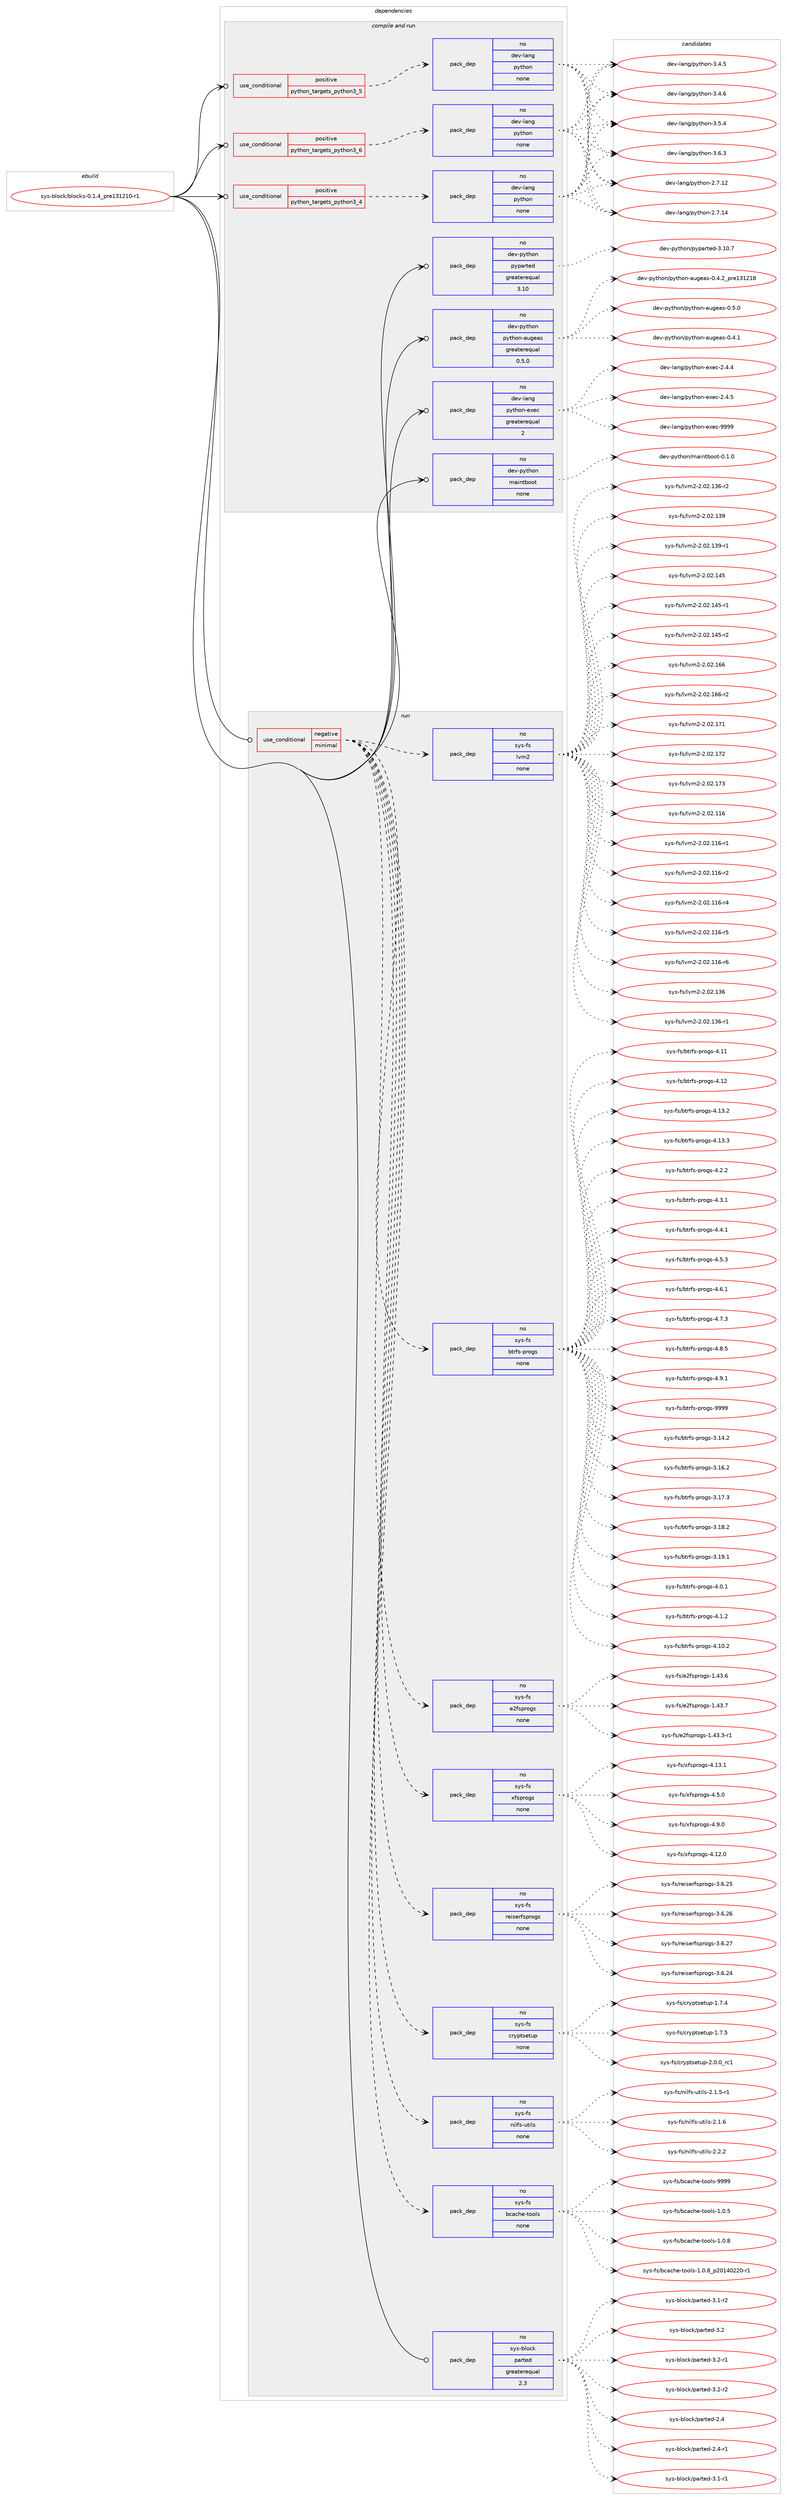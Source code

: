 digraph prolog {

# *************
# Graph options
# *************

newrank=true;
concentrate=true;
compound=true;
graph [rankdir=LR,fontname=Helvetica,fontsize=10,ranksep=1.5];#, ranksep=2.5, nodesep=0.2];
edge  [arrowhead=vee];
node  [fontname=Helvetica,fontsize=10];

# **********
# The ebuild
# **********

subgraph cluster_leftcol {
color=gray;
rank=same;
label=<<i>ebuild</i>>;
id [label="sys-block/blocks-0.1.4_pre131210-r1", color=red, width=4, href="../sys-block/blocks-0.1.4_pre131210-r1.svg"];
}

# ****************
# The dependencies
# ****************

subgraph cluster_midcol {
color=gray;
label=<<i>dependencies</i>>;
subgraph cluster_compile {
fillcolor="#eeeeee";
style=filled;
label=<<i>compile</i>>;
}
subgraph cluster_compileandrun {
fillcolor="#eeeeee";
style=filled;
label=<<i>compile and run</i>>;
subgraph cond114634 {
dependency476059 [label=<<TABLE BORDER="0" CELLBORDER="1" CELLSPACING="0" CELLPADDING="4"><TR><TD ROWSPAN="3" CELLPADDING="10">use_conditional</TD></TR><TR><TD>positive</TD></TR><TR><TD>python_targets_python3_4</TD></TR></TABLE>>, shape=none, color=red];
subgraph pack353128 {
dependency476060 [label=<<TABLE BORDER="0" CELLBORDER="1" CELLSPACING="0" CELLPADDING="4" WIDTH="220"><TR><TD ROWSPAN="6" CELLPADDING="30">pack_dep</TD></TR><TR><TD WIDTH="110">no</TD></TR><TR><TD>dev-lang</TD></TR><TR><TD>python</TD></TR><TR><TD>none</TD></TR><TR><TD></TD></TR></TABLE>>, shape=none, color=blue];
}
dependency476059:e -> dependency476060:w [weight=20,style="dashed",arrowhead="vee"];
}
id:e -> dependency476059:w [weight=20,style="solid",arrowhead="odotvee"];
subgraph cond114635 {
dependency476061 [label=<<TABLE BORDER="0" CELLBORDER="1" CELLSPACING="0" CELLPADDING="4"><TR><TD ROWSPAN="3" CELLPADDING="10">use_conditional</TD></TR><TR><TD>positive</TD></TR><TR><TD>python_targets_python3_5</TD></TR></TABLE>>, shape=none, color=red];
subgraph pack353129 {
dependency476062 [label=<<TABLE BORDER="0" CELLBORDER="1" CELLSPACING="0" CELLPADDING="4" WIDTH="220"><TR><TD ROWSPAN="6" CELLPADDING="30">pack_dep</TD></TR><TR><TD WIDTH="110">no</TD></TR><TR><TD>dev-lang</TD></TR><TR><TD>python</TD></TR><TR><TD>none</TD></TR><TR><TD></TD></TR></TABLE>>, shape=none, color=blue];
}
dependency476061:e -> dependency476062:w [weight=20,style="dashed",arrowhead="vee"];
}
id:e -> dependency476061:w [weight=20,style="solid",arrowhead="odotvee"];
subgraph cond114636 {
dependency476063 [label=<<TABLE BORDER="0" CELLBORDER="1" CELLSPACING="0" CELLPADDING="4"><TR><TD ROWSPAN="3" CELLPADDING="10">use_conditional</TD></TR><TR><TD>positive</TD></TR><TR><TD>python_targets_python3_6</TD></TR></TABLE>>, shape=none, color=red];
subgraph pack353130 {
dependency476064 [label=<<TABLE BORDER="0" CELLBORDER="1" CELLSPACING="0" CELLPADDING="4" WIDTH="220"><TR><TD ROWSPAN="6" CELLPADDING="30">pack_dep</TD></TR><TR><TD WIDTH="110">no</TD></TR><TR><TD>dev-lang</TD></TR><TR><TD>python</TD></TR><TR><TD>none</TD></TR><TR><TD></TD></TR></TABLE>>, shape=none, color=blue];
}
dependency476063:e -> dependency476064:w [weight=20,style="dashed",arrowhead="vee"];
}
id:e -> dependency476063:w [weight=20,style="solid",arrowhead="odotvee"];
subgraph pack353131 {
dependency476065 [label=<<TABLE BORDER="0" CELLBORDER="1" CELLSPACING="0" CELLPADDING="4" WIDTH="220"><TR><TD ROWSPAN="6" CELLPADDING="30">pack_dep</TD></TR><TR><TD WIDTH="110">no</TD></TR><TR><TD>dev-lang</TD></TR><TR><TD>python-exec</TD></TR><TR><TD>greaterequal</TD></TR><TR><TD>2</TD></TR></TABLE>>, shape=none, color=blue];
}
id:e -> dependency476065:w [weight=20,style="solid",arrowhead="odotvee"];
subgraph pack353132 {
dependency476066 [label=<<TABLE BORDER="0" CELLBORDER="1" CELLSPACING="0" CELLPADDING="4" WIDTH="220"><TR><TD ROWSPAN="6" CELLPADDING="30">pack_dep</TD></TR><TR><TD WIDTH="110">no</TD></TR><TR><TD>dev-python</TD></TR><TR><TD>maintboot</TD></TR><TR><TD>none</TD></TR><TR><TD></TD></TR></TABLE>>, shape=none, color=blue];
}
id:e -> dependency476066:w [weight=20,style="solid",arrowhead="odotvee"];
subgraph pack353133 {
dependency476067 [label=<<TABLE BORDER="0" CELLBORDER="1" CELLSPACING="0" CELLPADDING="4" WIDTH="220"><TR><TD ROWSPAN="6" CELLPADDING="30">pack_dep</TD></TR><TR><TD WIDTH="110">no</TD></TR><TR><TD>dev-python</TD></TR><TR><TD>pyparted</TD></TR><TR><TD>greaterequal</TD></TR><TR><TD>3.10</TD></TR></TABLE>>, shape=none, color=blue];
}
id:e -> dependency476067:w [weight=20,style="solid",arrowhead="odotvee"];
subgraph pack353134 {
dependency476068 [label=<<TABLE BORDER="0" CELLBORDER="1" CELLSPACING="0" CELLPADDING="4" WIDTH="220"><TR><TD ROWSPAN="6" CELLPADDING="30">pack_dep</TD></TR><TR><TD WIDTH="110">no</TD></TR><TR><TD>dev-python</TD></TR><TR><TD>python-augeas</TD></TR><TR><TD>greaterequal</TD></TR><TR><TD>0.5.0</TD></TR></TABLE>>, shape=none, color=blue];
}
id:e -> dependency476068:w [weight=20,style="solid",arrowhead="odotvee"];
}
subgraph cluster_run {
fillcolor="#eeeeee";
style=filled;
label=<<i>run</i>>;
subgraph cond114637 {
dependency476069 [label=<<TABLE BORDER="0" CELLBORDER="1" CELLSPACING="0" CELLPADDING="4"><TR><TD ROWSPAN="3" CELLPADDING="10">use_conditional</TD></TR><TR><TD>negative</TD></TR><TR><TD>minimal</TD></TR></TABLE>>, shape=none, color=red];
subgraph pack353135 {
dependency476070 [label=<<TABLE BORDER="0" CELLBORDER="1" CELLSPACING="0" CELLPADDING="4" WIDTH="220"><TR><TD ROWSPAN="6" CELLPADDING="30">pack_dep</TD></TR><TR><TD WIDTH="110">no</TD></TR><TR><TD>sys-fs</TD></TR><TR><TD>btrfs-progs</TD></TR><TR><TD>none</TD></TR><TR><TD></TD></TR></TABLE>>, shape=none, color=blue];
}
dependency476069:e -> dependency476070:w [weight=20,style="dashed",arrowhead="vee"];
subgraph pack353136 {
dependency476071 [label=<<TABLE BORDER="0" CELLBORDER="1" CELLSPACING="0" CELLPADDING="4" WIDTH="220"><TR><TD ROWSPAN="6" CELLPADDING="30">pack_dep</TD></TR><TR><TD WIDTH="110">no</TD></TR><TR><TD>sys-fs</TD></TR><TR><TD>lvm2</TD></TR><TR><TD>none</TD></TR><TR><TD></TD></TR></TABLE>>, shape=none, color=blue];
}
dependency476069:e -> dependency476071:w [weight=20,style="dashed",arrowhead="vee"];
subgraph pack353137 {
dependency476072 [label=<<TABLE BORDER="0" CELLBORDER="1" CELLSPACING="0" CELLPADDING="4" WIDTH="220"><TR><TD ROWSPAN="6" CELLPADDING="30">pack_dep</TD></TR><TR><TD WIDTH="110">no</TD></TR><TR><TD>sys-fs</TD></TR><TR><TD>bcache-tools</TD></TR><TR><TD>none</TD></TR><TR><TD></TD></TR></TABLE>>, shape=none, color=blue];
}
dependency476069:e -> dependency476072:w [weight=20,style="dashed",arrowhead="vee"];
subgraph pack353138 {
dependency476073 [label=<<TABLE BORDER="0" CELLBORDER="1" CELLSPACING="0" CELLPADDING="4" WIDTH="220"><TR><TD ROWSPAN="6" CELLPADDING="30">pack_dep</TD></TR><TR><TD WIDTH="110">no</TD></TR><TR><TD>sys-fs</TD></TR><TR><TD>nilfs-utils</TD></TR><TR><TD>none</TD></TR><TR><TD></TD></TR></TABLE>>, shape=none, color=blue];
}
dependency476069:e -> dependency476073:w [weight=20,style="dashed",arrowhead="vee"];
subgraph pack353139 {
dependency476074 [label=<<TABLE BORDER="0" CELLBORDER="1" CELLSPACING="0" CELLPADDING="4" WIDTH="220"><TR><TD ROWSPAN="6" CELLPADDING="30">pack_dep</TD></TR><TR><TD WIDTH="110">no</TD></TR><TR><TD>sys-fs</TD></TR><TR><TD>cryptsetup</TD></TR><TR><TD>none</TD></TR><TR><TD></TD></TR></TABLE>>, shape=none, color=blue];
}
dependency476069:e -> dependency476074:w [weight=20,style="dashed",arrowhead="vee"];
subgraph pack353140 {
dependency476075 [label=<<TABLE BORDER="0" CELLBORDER="1" CELLSPACING="0" CELLPADDING="4" WIDTH="220"><TR><TD ROWSPAN="6" CELLPADDING="30">pack_dep</TD></TR><TR><TD WIDTH="110">no</TD></TR><TR><TD>sys-fs</TD></TR><TR><TD>reiserfsprogs</TD></TR><TR><TD>none</TD></TR><TR><TD></TD></TR></TABLE>>, shape=none, color=blue];
}
dependency476069:e -> dependency476075:w [weight=20,style="dashed",arrowhead="vee"];
subgraph pack353141 {
dependency476076 [label=<<TABLE BORDER="0" CELLBORDER="1" CELLSPACING="0" CELLPADDING="4" WIDTH="220"><TR><TD ROWSPAN="6" CELLPADDING="30">pack_dep</TD></TR><TR><TD WIDTH="110">no</TD></TR><TR><TD>sys-fs</TD></TR><TR><TD>xfsprogs</TD></TR><TR><TD>none</TD></TR><TR><TD></TD></TR></TABLE>>, shape=none, color=blue];
}
dependency476069:e -> dependency476076:w [weight=20,style="dashed",arrowhead="vee"];
subgraph pack353142 {
dependency476077 [label=<<TABLE BORDER="0" CELLBORDER="1" CELLSPACING="0" CELLPADDING="4" WIDTH="220"><TR><TD ROWSPAN="6" CELLPADDING="30">pack_dep</TD></TR><TR><TD WIDTH="110">no</TD></TR><TR><TD>sys-fs</TD></TR><TR><TD>e2fsprogs</TD></TR><TR><TD>none</TD></TR><TR><TD></TD></TR></TABLE>>, shape=none, color=blue];
}
dependency476069:e -> dependency476077:w [weight=20,style="dashed",arrowhead="vee"];
}
id:e -> dependency476069:w [weight=20,style="solid",arrowhead="odot"];
subgraph pack353143 {
dependency476078 [label=<<TABLE BORDER="0" CELLBORDER="1" CELLSPACING="0" CELLPADDING="4" WIDTH="220"><TR><TD ROWSPAN="6" CELLPADDING="30">pack_dep</TD></TR><TR><TD WIDTH="110">no</TD></TR><TR><TD>sys-block</TD></TR><TR><TD>parted</TD></TR><TR><TD>greaterequal</TD></TR><TR><TD>2.3</TD></TR></TABLE>>, shape=none, color=blue];
}
id:e -> dependency476078:w [weight=20,style="solid",arrowhead="odot"];
}
}

# **************
# The candidates
# **************

subgraph cluster_choices {
rank=same;
color=gray;
label=<<i>candidates</i>>;

subgraph choice353128 {
color=black;
nodesep=1;
choice10010111845108971101034711212111610411111045504655464950 [label="dev-lang/python-2.7.12", color=red, width=4,href="../dev-lang/python-2.7.12.svg"];
choice10010111845108971101034711212111610411111045504655464952 [label="dev-lang/python-2.7.14", color=red, width=4,href="../dev-lang/python-2.7.14.svg"];
choice100101118451089711010347112121116104111110455146524653 [label="dev-lang/python-3.4.5", color=red, width=4,href="../dev-lang/python-3.4.5.svg"];
choice100101118451089711010347112121116104111110455146524654 [label="dev-lang/python-3.4.6", color=red, width=4,href="../dev-lang/python-3.4.6.svg"];
choice100101118451089711010347112121116104111110455146534652 [label="dev-lang/python-3.5.4", color=red, width=4,href="../dev-lang/python-3.5.4.svg"];
choice100101118451089711010347112121116104111110455146544651 [label="dev-lang/python-3.6.3", color=red, width=4,href="../dev-lang/python-3.6.3.svg"];
dependency476060:e -> choice10010111845108971101034711212111610411111045504655464950:w [style=dotted,weight="100"];
dependency476060:e -> choice10010111845108971101034711212111610411111045504655464952:w [style=dotted,weight="100"];
dependency476060:e -> choice100101118451089711010347112121116104111110455146524653:w [style=dotted,weight="100"];
dependency476060:e -> choice100101118451089711010347112121116104111110455146524654:w [style=dotted,weight="100"];
dependency476060:e -> choice100101118451089711010347112121116104111110455146534652:w [style=dotted,weight="100"];
dependency476060:e -> choice100101118451089711010347112121116104111110455146544651:w [style=dotted,weight="100"];
}
subgraph choice353129 {
color=black;
nodesep=1;
choice10010111845108971101034711212111610411111045504655464950 [label="dev-lang/python-2.7.12", color=red, width=4,href="../dev-lang/python-2.7.12.svg"];
choice10010111845108971101034711212111610411111045504655464952 [label="dev-lang/python-2.7.14", color=red, width=4,href="../dev-lang/python-2.7.14.svg"];
choice100101118451089711010347112121116104111110455146524653 [label="dev-lang/python-3.4.5", color=red, width=4,href="../dev-lang/python-3.4.5.svg"];
choice100101118451089711010347112121116104111110455146524654 [label="dev-lang/python-3.4.6", color=red, width=4,href="../dev-lang/python-3.4.6.svg"];
choice100101118451089711010347112121116104111110455146534652 [label="dev-lang/python-3.5.4", color=red, width=4,href="../dev-lang/python-3.5.4.svg"];
choice100101118451089711010347112121116104111110455146544651 [label="dev-lang/python-3.6.3", color=red, width=4,href="../dev-lang/python-3.6.3.svg"];
dependency476062:e -> choice10010111845108971101034711212111610411111045504655464950:w [style=dotted,weight="100"];
dependency476062:e -> choice10010111845108971101034711212111610411111045504655464952:w [style=dotted,weight="100"];
dependency476062:e -> choice100101118451089711010347112121116104111110455146524653:w [style=dotted,weight="100"];
dependency476062:e -> choice100101118451089711010347112121116104111110455146524654:w [style=dotted,weight="100"];
dependency476062:e -> choice100101118451089711010347112121116104111110455146534652:w [style=dotted,weight="100"];
dependency476062:e -> choice100101118451089711010347112121116104111110455146544651:w [style=dotted,weight="100"];
}
subgraph choice353130 {
color=black;
nodesep=1;
choice10010111845108971101034711212111610411111045504655464950 [label="dev-lang/python-2.7.12", color=red, width=4,href="../dev-lang/python-2.7.12.svg"];
choice10010111845108971101034711212111610411111045504655464952 [label="dev-lang/python-2.7.14", color=red, width=4,href="../dev-lang/python-2.7.14.svg"];
choice100101118451089711010347112121116104111110455146524653 [label="dev-lang/python-3.4.5", color=red, width=4,href="../dev-lang/python-3.4.5.svg"];
choice100101118451089711010347112121116104111110455146524654 [label="dev-lang/python-3.4.6", color=red, width=4,href="../dev-lang/python-3.4.6.svg"];
choice100101118451089711010347112121116104111110455146534652 [label="dev-lang/python-3.5.4", color=red, width=4,href="../dev-lang/python-3.5.4.svg"];
choice100101118451089711010347112121116104111110455146544651 [label="dev-lang/python-3.6.3", color=red, width=4,href="../dev-lang/python-3.6.3.svg"];
dependency476064:e -> choice10010111845108971101034711212111610411111045504655464950:w [style=dotted,weight="100"];
dependency476064:e -> choice10010111845108971101034711212111610411111045504655464952:w [style=dotted,weight="100"];
dependency476064:e -> choice100101118451089711010347112121116104111110455146524653:w [style=dotted,weight="100"];
dependency476064:e -> choice100101118451089711010347112121116104111110455146524654:w [style=dotted,weight="100"];
dependency476064:e -> choice100101118451089711010347112121116104111110455146534652:w [style=dotted,weight="100"];
dependency476064:e -> choice100101118451089711010347112121116104111110455146544651:w [style=dotted,weight="100"];
}
subgraph choice353131 {
color=black;
nodesep=1;
choice1001011184510897110103471121211161041111104510112010199455046524652 [label="dev-lang/python-exec-2.4.4", color=red, width=4,href="../dev-lang/python-exec-2.4.4.svg"];
choice1001011184510897110103471121211161041111104510112010199455046524653 [label="dev-lang/python-exec-2.4.5", color=red, width=4,href="../dev-lang/python-exec-2.4.5.svg"];
choice10010111845108971101034711212111610411111045101120101994557575757 [label="dev-lang/python-exec-9999", color=red, width=4,href="../dev-lang/python-exec-9999.svg"];
dependency476065:e -> choice1001011184510897110103471121211161041111104510112010199455046524652:w [style=dotted,weight="100"];
dependency476065:e -> choice1001011184510897110103471121211161041111104510112010199455046524653:w [style=dotted,weight="100"];
dependency476065:e -> choice10010111845108971101034711212111610411111045101120101994557575757:w [style=dotted,weight="100"];
}
subgraph choice353132 {
color=black;
nodesep=1;
choice10010111845112121116104111110471099710511011698111111116454846494648 [label="dev-python/maintboot-0.1.0", color=red, width=4,href="../dev-python/maintboot-0.1.0.svg"];
dependency476066:e -> choice10010111845112121116104111110471099710511011698111111116454846494648:w [style=dotted,weight="100"];
}
subgraph choice353133 {
color=black;
nodesep=1;
choice10010111845112121116104111110471121211129711411610110045514649484655 [label="dev-python/pyparted-3.10.7", color=red, width=4,href="../dev-python/pyparted-3.10.7.svg"];
dependency476067:e -> choice10010111845112121116104111110471121211129711411610110045514649484655:w [style=dotted,weight="100"];
}
subgraph choice353134 {
color=black;
nodesep=1;
choice1001011184511212111610411111047112121116104111110459711710310197115454846524649 [label="dev-python/python-augeas-0.4.1", color=red, width=4,href="../dev-python/python-augeas-0.4.1.svg"];
choice100101118451121211161041111104711212111610411111045971171031019711545484652465095112114101495149504956 [label="dev-python/python-augeas-0.4.2_pre131218", color=red, width=4,href="../dev-python/python-augeas-0.4.2_pre131218.svg"];
choice1001011184511212111610411111047112121116104111110459711710310197115454846534648 [label="dev-python/python-augeas-0.5.0", color=red, width=4,href="../dev-python/python-augeas-0.5.0.svg"];
dependency476068:e -> choice1001011184511212111610411111047112121116104111110459711710310197115454846524649:w [style=dotted,weight="100"];
dependency476068:e -> choice100101118451121211161041111104711212111610411111045971171031019711545484652465095112114101495149504956:w [style=dotted,weight="100"];
dependency476068:e -> choice1001011184511212111610411111047112121116104111110459711710310197115454846534648:w [style=dotted,weight="100"];
}
subgraph choice353135 {
color=black;
nodesep=1;
choice1151211154510211547981161141021154511211411110311545514649524650 [label="sys-fs/btrfs-progs-3.14.2", color=red, width=4,href="../sys-fs/btrfs-progs-3.14.2.svg"];
choice1151211154510211547981161141021154511211411110311545514649544650 [label="sys-fs/btrfs-progs-3.16.2", color=red, width=4,href="../sys-fs/btrfs-progs-3.16.2.svg"];
choice1151211154510211547981161141021154511211411110311545514649554651 [label="sys-fs/btrfs-progs-3.17.3", color=red, width=4,href="../sys-fs/btrfs-progs-3.17.3.svg"];
choice1151211154510211547981161141021154511211411110311545514649564650 [label="sys-fs/btrfs-progs-3.18.2", color=red, width=4,href="../sys-fs/btrfs-progs-3.18.2.svg"];
choice1151211154510211547981161141021154511211411110311545514649574649 [label="sys-fs/btrfs-progs-3.19.1", color=red, width=4,href="../sys-fs/btrfs-progs-3.19.1.svg"];
choice11512111545102115479811611410211545112114111103115455246484649 [label="sys-fs/btrfs-progs-4.0.1", color=red, width=4,href="../sys-fs/btrfs-progs-4.0.1.svg"];
choice11512111545102115479811611410211545112114111103115455246494650 [label="sys-fs/btrfs-progs-4.1.2", color=red, width=4,href="../sys-fs/btrfs-progs-4.1.2.svg"];
choice1151211154510211547981161141021154511211411110311545524649484650 [label="sys-fs/btrfs-progs-4.10.2", color=red, width=4,href="../sys-fs/btrfs-progs-4.10.2.svg"];
choice115121115451021154798116114102115451121141111031154552464949 [label="sys-fs/btrfs-progs-4.11", color=red, width=4,href="../sys-fs/btrfs-progs-4.11.svg"];
choice115121115451021154798116114102115451121141111031154552464950 [label="sys-fs/btrfs-progs-4.12", color=red, width=4,href="../sys-fs/btrfs-progs-4.12.svg"];
choice1151211154510211547981161141021154511211411110311545524649514650 [label="sys-fs/btrfs-progs-4.13.2", color=red, width=4,href="../sys-fs/btrfs-progs-4.13.2.svg"];
choice1151211154510211547981161141021154511211411110311545524649514651 [label="sys-fs/btrfs-progs-4.13.3", color=red, width=4,href="../sys-fs/btrfs-progs-4.13.3.svg"];
choice11512111545102115479811611410211545112114111103115455246504650 [label="sys-fs/btrfs-progs-4.2.2", color=red, width=4,href="../sys-fs/btrfs-progs-4.2.2.svg"];
choice11512111545102115479811611410211545112114111103115455246514649 [label="sys-fs/btrfs-progs-4.3.1", color=red, width=4,href="../sys-fs/btrfs-progs-4.3.1.svg"];
choice11512111545102115479811611410211545112114111103115455246524649 [label="sys-fs/btrfs-progs-4.4.1", color=red, width=4,href="../sys-fs/btrfs-progs-4.4.1.svg"];
choice11512111545102115479811611410211545112114111103115455246534651 [label="sys-fs/btrfs-progs-4.5.3", color=red, width=4,href="../sys-fs/btrfs-progs-4.5.3.svg"];
choice11512111545102115479811611410211545112114111103115455246544649 [label="sys-fs/btrfs-progs-4.6.1", color=red, width=4,href="../sys-fs/btrfs-progs-4.6.1.svg"];
choice11512111545102115479811611410211545112114111103115455246554651 [label="sys-fs/btrfs-progs-4.7.3", color=red, width=4,href="../sys-fs/btrfs-progs-4.7.3.svg"];
choice11512111545102115479811611410211545112114111103115455246564653 [label="sys-fs/btrfs-progs-4.8.5", color=red, width=4,href="../sys-fs/btrfs-progs-4.8.5.svg"];
choice11512111545102115479811611410211545112114111103115455246574649 [label="sys-fs/btrfs-progs-4.9.1", color=red, width=4,href="../sys-fs/btrfs-progs-4.9.1.svg"];
choice115121115451021154798116114102115451121141111031154557575757 [label="sys-fs/btrfs-progs-9999", color=red, width=4,href="../sys-fs/btrfs-progs-9999.svg"];
dependency476070:e -> choice1151211154510211547981161141021154511211411110311545514649524650:w [style=dotted,weight="100"];
dependency476070:e -> choice1151211154510211547981161141021154511211411110311545514649544650:w [style=dotted,weight="100"];
dependency476070:e -> choice1151211154510211547981161141021154511211411110311545514649554651:w [style=dotted,weight="100"];
dependency476070:e -> choice1151211154510211547981161141021154511211411110311545514649564650:w [style=dotted,weight="100"];
dependency476070:e -> choice1151211154510211547981161141021154511211411110311545514649574649:w [style=dotted,weight="100"];
dependency476070:e -> choice11512111545102115479811611410211545112114111103115455246484649:w [style=dotted,weight="100"];
dependency476070:e -> choice11512111545102115479811611410211545112114111103115455246494650:w [style=dotted,weight="100"];
dependency476070:e -> choice1151211154510211547981161141021154511211411110311545524649484650:w [style=dotted,weight="100"];
dependency476070:e -> choice115121115451021154798116114102115451121141111031154552464949:w [style=dotted,weight="100"];
dependency476070:e -> choice115121115451021154798116114102115451121141111031154552464950:w [style=dotted,weight="100"];
dependency476070:e -> choice1151211154510211547981161141021154511211411110311545524649514650:w [style=dotted,weight="100"];
dependency476070:e -> choice1151211154510211547981161141021154511211411110311545524649514651:w [style=dotted,weight="100"];
dependency476070:e -> choice11512111545102115479811611410211545112114111103115455246504650:w [style=dotted,weight="100"];
dependency476070:e -> choice11512111545102115479811611410211545112114111103115455246514649:w [style=dotted,weight="100"];
dependency476070:e -> choice11512111545102115479811611410211545112114111103115455246524649:w [style=dotted,weight="100"];
dependency476070:e -> choice11512111545102115479811611410211545112114111103115455246534651:w [style=dotted,weight="100"];
dependency476070:e -> choice11512111545102115479811611410211545112114111103115455246544649:w [style=dotted,weight="100"];
dependency476070:e -> choice11512111545102115479811611410211545112114111103115455246554651:w [style=dotted,weight="100"];
dependency476070:e -> choice11512111545102115479811611410211545112114111103115455246564653:w [style=dotted,weight="100"];
dependency476070:e -> choice11512111545102115479811611410211545112114111103115455246574649:w [style=dotted,weight="100"];
dependency476070:e -> choice115121115451021154798116114102115451121141111031154557575757:w [style=dotted,weight="100"];
}
subgraph choice353136 {
color=black;
nodesep=1;
choice115121115451021154710811810950455046485046494954 [label="sys-fs/lvm2-2.02.116", color=red, width=4,href="../sys-fs/lvm2-2.02.116.svg"];
choice1151211154510211547108118109504550464850464949544511449 [label="sys-fs/lvm2-2.02.116-r1", color=red, width=4,href="../sys-fs/lvm2-2.02.116-r1.svg"];
choice1151211154510211547108118109504550464850464949544511450 [label="sys-fs/lvm2-2.02.116-r2", color=red, width=4,href="../sys-fs/lvm2-2.02.116-r2.svg"];
choice1151211154510211547108118109504550464850464949544511452 [label="sys-fs/lvm2-2.02.116-r4", color=red, width=4,href="../sys-fs/lvm2-2.02.116-r4.svg"];
choice1151211154510211547108118109504550464850464949544511453 [label="sys-fs/lvm2-2.02.116-r5", color=red, width=4,href="../sys-fs/lvm2-2.02.116-r5.svg"];
choice1151211154510211547108118109504550464850464949544511454 [label="sys-fs/lvm2-2.02.116-r6", color=red, width=4,href="../sys-fs/lvm2-2.02.116-r6.svg"];
choice115121115451021154710811810950455046485046495154 [label="sys-fs/lvm2-2.02.136", color=red, width=4,href="../sys-fs/lvm2-2.02.136.svg"];
choice1151211154510211547108118109504550464850464951544511449 [label="sys-fs/lvm2-2.02.136-r1", color=red, width=4,href="../sys-fs/lvm2-2.02.136-r1.svg"];
choice1151211154510211547108118109504550464850464951544511450 [label="sys-fs/lvm2-2.02.136-r2", color=red, width=4,href="../sys-fs/lvm2-2.02.136-r2.svg"];
choice115121115451021154710811810950455046485046495157 [label="sys-fs/lvm2-2.02.139", color=red, width=4,href="../sys-fs/lvm2-2.02.139.svg"];
choice1151211154510211547108118109504550464850464951574511449 [label="sys-fs/lvm2-2.02.139-r1", color=red, width=4,href="../sys-fs/lvm2-2.02.139-r1.svg"];
choice115121115451021154710811810950455046485046495253 [label="sys-fs/lvm2-2.02.145", color=red, width=4,href="../sys-fs/lvm2-2.02.145.svg"];
choice1151211154510211547108118109504550464850464952534511449 [label="sys-fs/lvm2-2.02.145-r1", color=red, width=4,href="../sys-fs/lvm2-2.02.145-r1.svg"];
choice1151211154510211547108118109504550464850464952534511450 [label="sys-fs/lvm2-2.02.145-r2", color=red, width=4,href="../sys-fs/lvm2-2.02.145-r2.svg"];
choice115121115451021154710811810950455046485046495454 [label="sys-fs/lvm2-2.02.166", color=red, width=4,href="../sys-fs/lvm2-2.02.166.svg"];
choice1151211154510211547108118109504550464850464954544511450 [label="sys-fs/lvm2-2.02.166-r2", color=red, width=4,href="../sys-fs/lvm2-2.02.166-r2.svg"];
choice115121115451021154710811810950455046485046495549 [label="sys-fs/lvm2-2.02.171", color=red, width=4,href="../sys-fs/lvm2-2.02.171.svg"];
choice115121115451021154710811810950455046485046495550 [label="sys-fs/lvm2-2.02.172", color=red, width=4,href="../sys-fs/lvm2-2.02.172.svg"];
choice115121115451021154710811810950455046485046495551 [label="sys-fs/lvm2-2.02.173", color=red, width=4,href="../sys-fs/lvm2-2.02.173.svg"];
dependency476071:e -> choice115121115451021154710811810950455046485046494954:w [style=dotted,weight="100"];
dependency476071:e -> choice1151211154510211547108118109504550464850464949544511449:w [style=dotted,weight="100"];
dependency476071:e -> choice1151211154510211547108118109504550464850464949544511450:w [style=dotted,weight="100"];
dependency476071:e -> choice1151211154510211547108118109504550464850464949544511452:w [style=dotted,weight="100"];
dependency476071:e -> choice1151211154510211547108118109504550464850464949544511453:w [style=dotted,weight="100"];
dependency476071:e -> choice1151211154510211547108118109504550464850464949544511454:w [style=dotted,weight="100"];
dependency476071:e -> choice115121115451021154710811810950455046485046495154:w [style=dotted,weight="100"];
dependency476071:e -> choice1151211154510211547108118109504550464850464951544511449:w [style=dotted,weight="100"];
dependency476071:e -> choice1151211154510211547108118109504550464850464951544511450:w [style=dotted,weight="100"];
dependency476071:e -> choice115121115451021154710811810950455046485046495157:w [style=dotted,weight="100"];
dependency476071:e -> choice1151211154510211547108118109504550464850464951574511449:w [style=dotted,weight="100"];
dependency476071:e -> choice115121115451021154710811810950455046485046495253:w [style=dotted,weight="100"];
dependency476071:e -> choice1151211154510211547108118109504550464850464952534511449:w [style=dotted,weight="100"];
dependency476071:e -> choice1151211154510211547108118109504550464850464952534511450:w [style=dotted,weight="100"];
dependency476071:e -> choice115121115451021154710811810950455046485046495454:w [style=dotted,weight="100"];
dependency476071:e -> choice1151211154510211547108118109504550464850464954544511450:w [style=dotted,weight="100"];
dependency476071:e -> choice115121115451021154710811810950455046485046495549:w [style=dotted,weight="100"];
dependency476071:e -> choice115121115451021154710811810950455046485046495550:w [style=dotted,weight="100"];
dependency476071:e -> choice115121115451021154710811810950455046485046495551:w [style=dotted,weight="100"];
}
subgraph choice353137 {
color=black;
nodesep=1;
choice11512111545102115479899979910410145116111111108115454946484653 [label="sys-fs/bcache-tools-1.0.5", color=red, width=4,href="../sys-fs/bcache-tools-1.0.5.svg"];
choice11512111545102115479899979910410145116111111108115454946484656 [label="sys-fs/bcache-tools-1.0.8", color=red, width=4,href="../sys-fs/bcache-tools-1.0.8.svg"];
choice115121115451021154798999799104101451161111111081154549464846569511250484952485050484511449 [label="sys-fs/bcache-tools-1.0.8_p20140220-r1", color=red, width=4,href="../sys-fs/bcache-tools-1.0.8_p20140220-r1.svg"];
choice115121115451021154798999799104101451161111111081154557575757 [label="sys-fs/bcache-tools-9999", color=red, width=4,href="../sys-fs/bcache-tools-9999.svg"];
dependency476072:e -> choice11512111545102115479899979910410145116111111108115454946484653:w [style=dotted,weight="100"];
dependency476072:e -> choice11512111545102115479899979910410145116111111108115454946484656:w [style=dotted,weight="100"];
dependency476072:e -> choice115121115451021154798999799104101451161111111081154549464846569511250484952485050484511449:w [style=dotted,weight="100"];
dependency476072:e -> choice115121115451021154798999799104101451161111111081154557575757:w [style=dotted,weight="100"];
}
subgraph choice353138 {
color=black;
nodesep=1;
choice1151211154510211547110105108102115451171161051081154550464946534511449 [label="sys-fs/nilfs-utils-2.1.5-r1", color=red, width=4,href="../sys-fs/nilfs-utils-2.1.5-r1.svg"];
choice115121115451021154711010510810211545117116105108115455046494654 [label="sys-fs/nilfs-utils-2.1.6", color=red, width=4,href="../sys-fs/nilfs-utils-2.1.6.svg"];
choice115121115451021154711010510810211545117116105108115455046504650 [label="sys-fs/nilfs-utils-2.2.2", color=red, width=4,href="../sys-fs/nilfs-utils-2.2.2.svg"];
dependency476073:e -> choice1151211154510211547110105108102115451171161051081154550464946534511449:w [style=dotted,weight="100"];
dependency476073:e -> choice115121115451021154711010510810211545117116105108115455046494654:w [style=dotted,weight="100"];
dependency476073:e -> choice115121115451021154711010510810211545117116105108115455046504650:w [style=dotted,weight="100"];
}
subgraph choice353139 {
color=black;
nodesep=1;
choice115121115451021154799114121112116115101116117112454946554652 [label="sys-fs/cryptsetup-1.7.4", color=red, width=4,href="../sys-fs/cryptsetup-1.7.4.svg"];
choice115121115451021154799114121112116115101116117112454946554653 [label="sys-fs/cryptsetup-1.7.5", color=red, width=4,href="../sys-fs/cryptsetup-1.7.5.svg"];
choice115121115451021154799114121112116115101116117112455046484648951149949 [label="sys-fs/cryptsetup-2.0.0_rc1", color=red, width=4,href="../sys-fs/cryptsetup-2.0.0_rc1.svg"];
dependency476074:e -> choice115121115451021154799114121112116115101116117112454946554652:w [style=dotted,weight="100"];
dependency476074:e -> choice115121115451021154799114121112116115101116117112454946554653:w [style=dotted,weight="100"];
dependency476074:e -> choice115121115451021154799114121112116115101116117112455046484648951149949:w [style=dotted,weight="100"];
}
subgraph choice353140 {
color=black;
nodesep=1;
choice115121115451021154711410110511510111410211511211411110311545514654465052 [label="sys-fs/reiserfsprogs-3.6.24", color=red, width=4,href="../sys-fs/reiserfsprogs-3.6.24.svg"];
choice115121115451021154711410110511510111410211511211411110311545514654465053 [label="sys-fs/reiserfsprogs-3.6.25", color=red, width=4,href="../sys-fs/reiserfsprogs-3.6.25.svg"];
choice115121115451021154711410110511510111410211511211411110311545514654465054 [label="sys-fs/reiserfsprogs-3.6.26", color=red, width=4,href="../sys-fs/reiserfsprogs-3.6.26.svg"];
choice115121115451021154711410110511510111410211511211411110311545514654465055 [label="sys-fs/reiserfsprogs-3.6.27", color=red, width=4,href="../sys-fs/reiserfsprogs-3.6.27.svg"];
dependency476075:e -> choice115121115451021154711410110511510111410211511211411110311545514654465052:w [style=dotted,weight="100"];
dependency476075:e -> choice115121115451021154711410110511510111410211511211411110311545514654465053:w [style=dotted,weight="100"];
dependency476075:e -> choice115121115451021154711410110511510111410211511211411110311545514654465054:w [style=dotted,weight="100"];
dependency476075:e -> choice115121115451021154711410110511510111410211511211411110311545514654465055:w [style=dotted,weight="100"];
}
subgraph choice353141 {
color=black;
nodesep=1;
choice115121115451021154712010211511211411110311545524649504648 [label="sys-fs/xfsprogs-4.12.0", color=red, width=4,href="../sys-fs/xfsprogs-4.12.0.svg"];
choice115121115451021154712010211511211411110311545524649514649 [label="sys-fs/xfsprogs-4.13.1", color=red, width=4,href="../sys-fs/xfsprogs-4.13.1.svg"];
choice1151211154510211547120102115112114111103115455246534648 [label="sys-fs/xfsprogs-4.5.0", color=red, width=4,href="../sys-fs/xfsprogs-4.5.0.svg"];
choice1151211154510211547120102115112114111103115455246574648 [label="sys-fs/xfsprogs-4.9.0", color=red, width=4,href="../sys-fs/xfsprogs-4.9.0.svg"];
dependency476076:e -> choice115121115451021154712010211511211411110311545524649504648:w [style=dotted,weight="100"];
dependency476076:e -> choice115121115451021154712010211511211411110311545524649514649:w [style=dotted,weight="100"];
dependency476076:e -> choice1151211154510211547120102115112114111103115455246534648:w [style=dotted,weight="100"];
dependency476076:e -> choice1151211154510211547120102115112114111103115455246574648:w [style=dotted,weight="100"];
}
subgraph choice353142 {
color=black;
nodesep=1;
choice115121115451021154710150102115112114111103115454946525146514511449 [label="sys-fs/e2fsprogs-1.43.3-r1", color=red, width=4,href="../sys-fs/e2fsprogs-1.43.3-r1.svg"];
choice11512111545102115471015010211511211411110311545494652514654 [label="sys-fs/e2fsprogs-1.43.6", color=red, width=4,href="../sys-fs/e2fsprogs-1.43.6.svg"];
choice11512111545102115471015010211511211411110311545494652514655 [label="sys-fs/e2fsprogs-1.43.7", color=red, width=4,href="../sys-fs/e2fsprogs-1.43.7.svg"];
dependency476077:e -> choice115121115451021154710150102115112114111103115454946525146514511449:w [style=dotted,weight="100"];
dependency476077:e -> choice11512111545102115471015010211511211411110311545494652514654:w [style=dotted,weight="100"];
dependency476077:e -> choice11512111545102115471015010211511211411110311545494652514655:w [style=dotted,weight="100"];
}
subgraph choice353143 {
color=black;
nodesep=1;
choice115121115459810811199107471129711411610110045504652 [label="sys-block/parted-2.4", color=red, width=4,href="../sys-block/parted-2.4.svg"];
choice1151211154598108111991074711297114116101100455046524511449 [label="sys-block/parted-2.4-r1", color=red, width=4,href="../sys-block/parted-2.4-r1.svg"];
choice1151211154598108111991074711297114116101100455146494511449 [label="sys-block/parted-3.1-r1", color=red, width=4,href="../sys-block/parted-3.1-r1.svg"];
choice1151211154598108111991074711297114116101100455146494511450 [label="sys-block/parted-3.1-r2", color=red, width=4,href="../sys-block/parted-3.1-r2.svg"];
choice115121115459810811199107471129711411610110045514650 [label="sys-block/parted-3.2", color=red, width=4,href="../sys-block/parted-3.2.svg"];
choice1151211154598108111991074711297114116101100455146504511449 [label="sys-block/parted-3.2-r1", color=red, width=4,href="../sys-block/parted-3.2-r1.svg"];
choice1151211154598108111991074711297114116101100455146504511450 [label="sys-block/parted-3.2-r2", color=red, width=4,href="../sys-block/parted-3.2-r2.svg"];
dependency476078:e -> choice115121115459810811199107471129711411610110045504652:w [style=dotted,weight="100"];
dependency476078:e -> choice1151211154598108111991074711297114116101100455046524511449:w [style=dotted,weight="100"];
dependency476078:e -> choice1151211154598108111991074711297114116101100455146494511449:w [style=dotted,weight="100"];
dependency476078:e -> choice1151211154598108111991074711297114116101100455146494511450:w [style=dotted,weight="100"];
dependency476078:e -> choice115121115459810811199107471129711411610110045514650:w [style=dotted,weight="100"];
dependency476078:e -> choice1151211154598108111991074711297114116101100455146504511449:w [style=dotted,weight="100"];
dependency476078:e -> choice1151211154598108111991074711297114116101100455146504511450:w [style=dotted,weight="100"];
}
}

}

